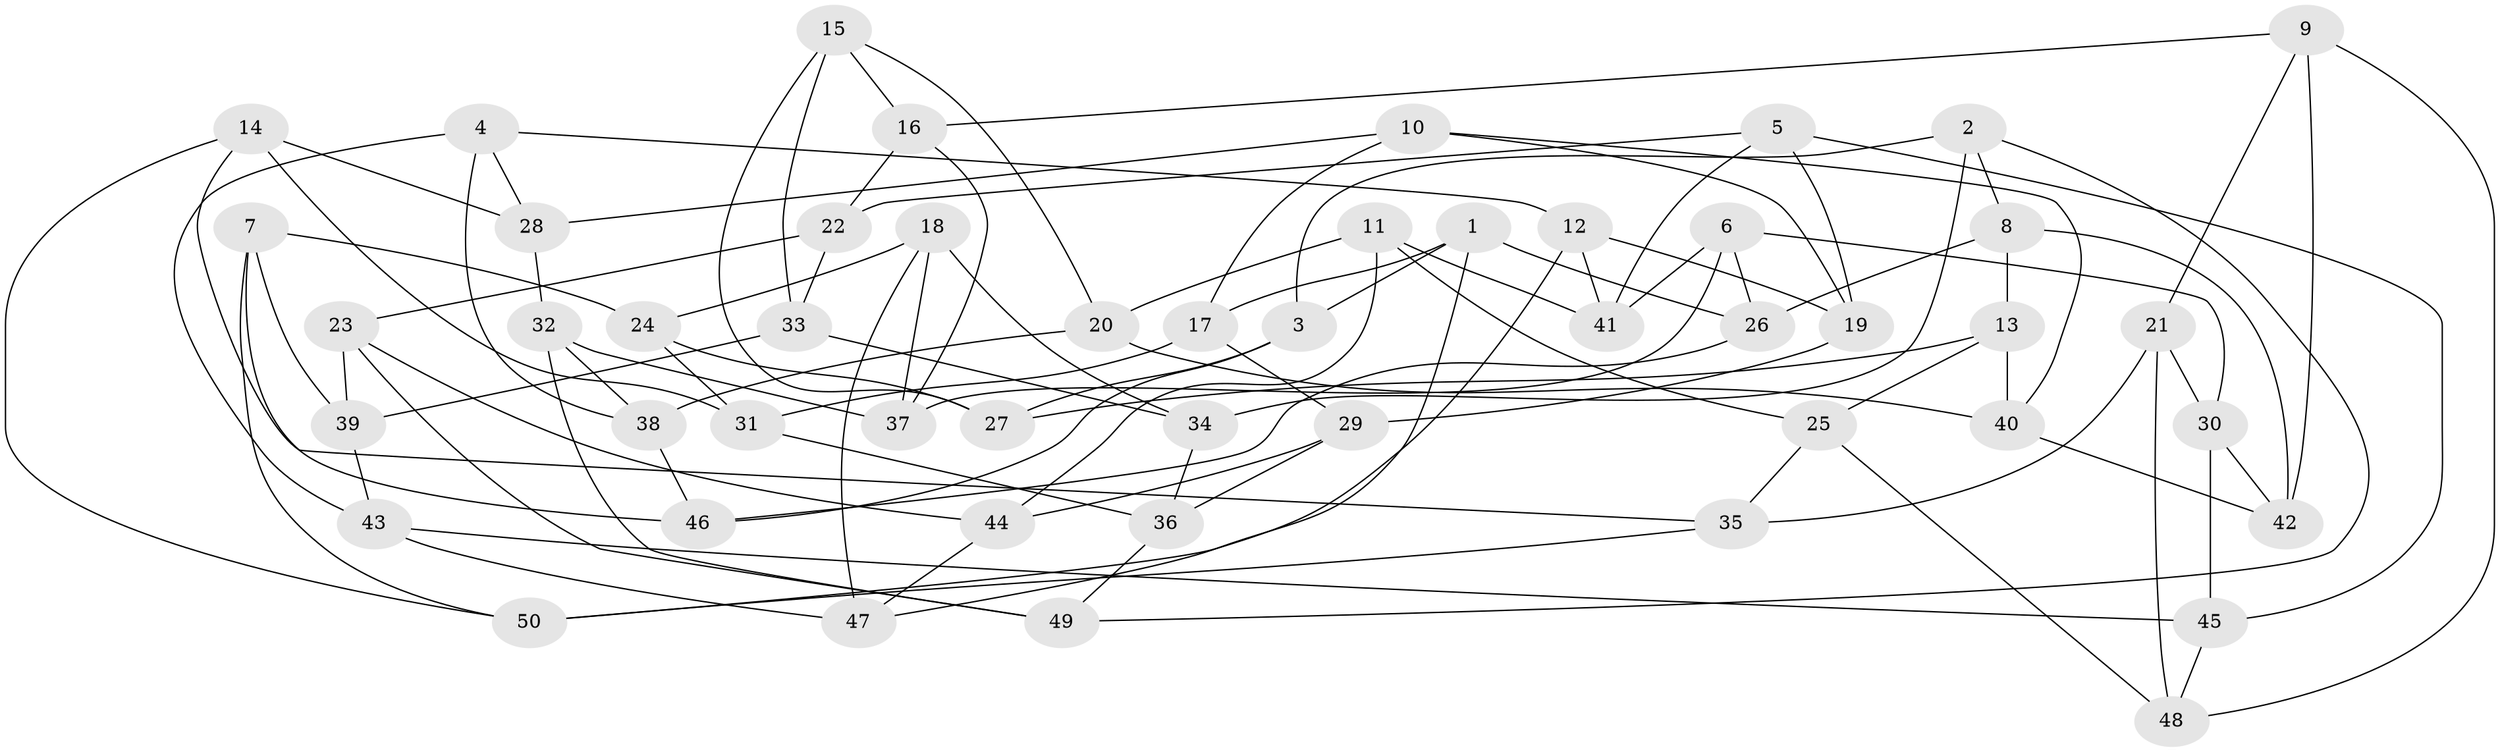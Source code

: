 // Generated by graph-tools (version 1.1) at 2025/11/02/27/25 16:11:46]
// undirected, 50 vertices, 100 edges
graph export_dot {
graph [start="1"]
  node [color=gray90,style=filled];
  1;
  2;
  3;
  4;
  5;
  6;
  7;
  8;
  9;
  10;
  11;
  12;
  13;
  14;
  15;
  16;
  17;
  18;
  19;
  20;
  21;
  22;
  23;
  24;
  25;
  26;
  27;
  28;
  29;
  30;
  31;
  32;
  33;
  34;
  35;
  36;
  37;
  38;
  39;
  40;
  41;
  42;
  43;
  44;
  45;
  46;
  47;
  48;
  49;
  50;
  1 -- 3;
  1 -- 26;
  1 -- 17;
  1 -- 47;
  2 -- 49;
  2 -- 3;
  2 -- 34;
  2 -- 8;
  3 -- 46;
  3 -- 27;
  4 -- 43;
  4 -- 38;
  4 -- 12;
  4 -- 28;
  5 -- 19;
  5 -- 22;
  5 -- 41;
  5 -- 45;
  6 -- 26;
  6 -- 37;
  6 -- 41;
  6 -- 30;
  7 -- 46;
  7 -- 50;
  7 -- 39;
  7 -- 24;
  8 -- 26;
  8 -- 13;
  8 -- 42;
  9 -- 16;
  9 -- 48;
  9 -- 42;
  9 -- 21;
  10 -- 28;
  10 -- 19;
  10 -- 40;
  10 -- 17;
  11 -- 44;
  11 -- 20;
  11 -- 25;
  11 -- 41;
  12 -- 41;
  12 -- 50;
  12 -- 19;
  13 -- 27;
  13 -- 25;
  13 -- 40;
  14 -- 28;
  14 -- 35;
  14 -- 31;
  14 -- 50;
  15 -- 20;
  15 -- 27;
  15 -- 33;
  15 -- 16;
  16 -- 22;
  16 -- 37;
  17 -- 29;
  17 -- 31;
  18 -- 34;
  18 -- 37;
  18 -- 47;
  18 -- 24;
  19 -- 29;
  20 -- 40;
  20 -- 38;
  21 -- 48;
  21 -- 35;
  21 -- 30;
  22 -- 33;
  22 -- 23;
  23 -- 49;
  23 -- 44;
  23 -- 39;
  24 -- 31;
  24 -- 27;
  25 -- 35;
  25 -- 48;
  26 -- 46;
  28 -- 32;
  29 -- 36;
  29 -- 44;
  30 -- 42;
  30 -- 45;
  31 -- 36;
  32 -- 49;
  32 -- 38;
  32 -- 37;
  33 -- 34;
  33 -- 39;
  34 -- 36;
  35 -- 50;
  36 -- 49;
  38 -- 46;
  39 -- 43;
  40 -- 42;
  43 -- 45;
  43 -- 47;
  44 -- 47;
  45 -- 48;
}
